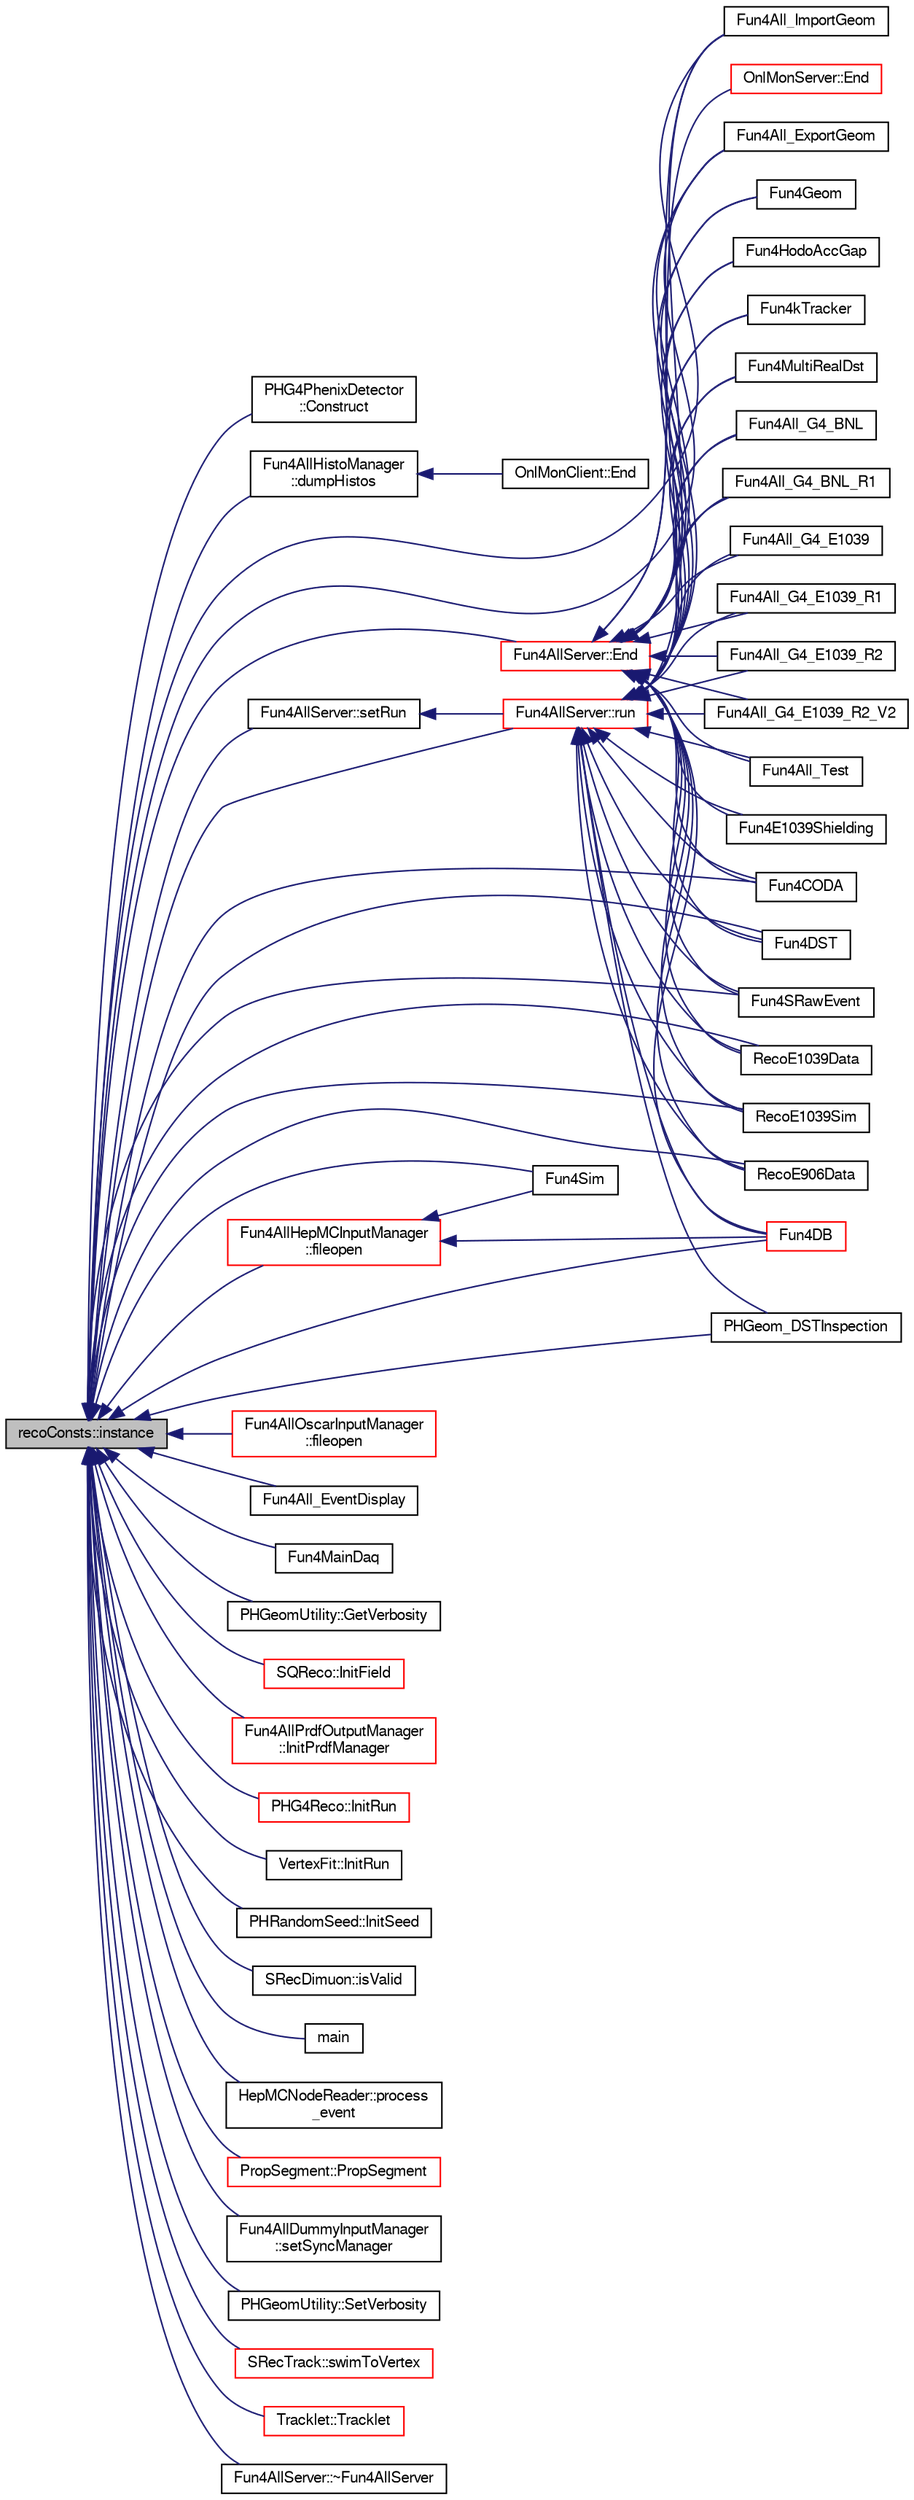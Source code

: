 digraph "recoConsts::instance"
{
  bgcolor="transparent";
  edge [fontname="FreeSans",fontsize="10",labelfontname="FreeSans",labelfontsize="10"];
  node [fontname="FreeSans",fontsize="10",shape=record];
  rankdir="LR";
  Node1 [label="recoConsts::instance",height=0.2,width=0.4,color="black", fillcolor="grey75", style="filled" fontcolor="black"];
  Node1 -> Node2 [dir="back",color="midnightblue",fontsize="10",style="solid",fontname="FreeSans"];
  Node2 [label="PHG4PhenixDetector\l::Construct",height=0.2,width=0.4,color="black",URL="$d1/d13/classPHG4PhenixDetector.html#aed5e9a8d0ba20e1fef8a48240aa06b85",tooltip="this is called by geant to actually construct all detectors "];
  Node1 -> Node3 [dir="back",color="midnightblue",fontsize="10",style="solid",fontname="FreeSans"];
  Node3 [label="Fun4AllHistoManager\l::dumpHistos",height=0.2,width=0.4,color="black",URL="$d3/d96/classFun4AllHistoManager.html#a61c2043c62739de451de3f9287832a08"];
  Node3 -> Node4 [dir="back",color="midnightblue",fontsize="10",style="solid",fontname="FreeSans"];
  Node4 [label="OnlMonClient::End",height=0.2,width=0.4,color="black",URL="$d9/d62/classOnlMonClient.html#a8e707fd7f6a89c8af8d716bdd06eed5d",tooltip="Called at the end of all processing. "];
  Node1 -> Node5 [dir="back",color="midnightblue",fontsize="10",style="solid",fontname="FreeSans"];
  Node5 [label="Fun4AllServer::End",height=0.2,width=0.4,color="red",URL="$da/d29/classFun4AllServer.html#ab7263450319ca1d5029209fde26a7af8"];
  Node5 -> Node6 [dir="back",color="midnightblue",fontsize="10",style="solid",fontname="FreeSans"];
  Node6 [label="OnlMonServer::End",height=0.2,width=0.4,color="red",URL="$d8/d38/classOnlMonServer.html#afa6a2749217b65d3de3f6fb3623c05b5"];
  Node5 -> Node7 [dir="back",color="midnightblue",fontsize="10",style="solid",fontname="FreeSans"];
  Node7 [label="Fun4All_ExportGeom",height=0.2,width=0.4,color="black",URL="$df/d51/Fun4All__ExportGeom_8C.html#a582925c51bad38d562cf19e71211adfd",tooltip="get geometry from DST file and output TGeoManager ROOT files or other formats of geometry files ..."];
  Node5 -> Node8 [dir="back",color="midnightblue",fontsize="10",style="solid",fontname="FreeSans"];
  Node8 [label="Fun4All_G4_BNL",height=0.2,width=0.4,color="black",URL="$d9/de0/Fun4All__G4__BNL_8C.html#a62a558c2bb73d1be82a65b16f52ce2e0"];
  Node5 -> Node9 [dir="back",color="midnightblue",fontsize="10",style="solid",fontname="FreeSans"];
  Node9 [label="Fun4All_G4_BNL_R1",height=0.2,width=0.4,color="black",URL="$de/dad/Fun4All__G4__BNL__R1_8C.html#a361be596f3554cfa3d0fc26346c50c31"];
  Node5 -> Node10 [dir="back",color="midnightblue",fontsize="10",style="solid",fontname="FreeSans"];
  Node10 [label="Fun4All_G4_E1039",height=0.2,width=0.4,color="black",URL="$d1/d24/Fun4All__G4__E1039_8C.html#ad81863c21df83a735c57713bc9ec59b1"];
  Node5 -> Node11 [dir="back",color="midnightblue",fontsize="10",style="solid",fontname="FreeSans"];
  Node11 [label="Fun4All_G4_E1039_R1",height=0.2,width=0.4,color="black",URL="$de/d10/Fun4All__G4__E1039__R1_8C.html#aa484b834b55e3114dfd4cd82dcd11831"];
  Node5 -> Node12 [dir="back",color="midnightblue",fontsize="10",style="solid",fontname="FreeSans"];
  Node12 [label="Fun4All_G4_E1039_R2",height=0.2,width=0.4,color="black",URL="$df/d98/Fun4All__G4__E1039__R2_8C.html#a0cc5938b98723b2d5216049aad7edb01"];
  Node5 -> Node13 [dir="back",color="midnightblue",fontsize="10",style="solid",fontname="FreeSans"];
  Node13 [label="Fun4All_G4_E1039_R2_V2",height=0.2,width=0.4,color="black",URL="$d1/d91/Fun4All__G4__E1039__R2__V2_8C.html#a89f8b08cddafb17f4ba14e509a0ca1db"];
  Node5 -> Node14 [dir="back",color="midnightblue",fontsize="10",style="solid",fontname="FreeSans"];
  Node14 [label="Fun4All_ImportGeom",height=0.2,width=0.4,color="black",URL="$d9/d0f/Fun4All__ImportGeom_8C.html#a3388968a8dae60e9eb62b1126f747b6a",tooltip="Read in a Geometry file, and output DST and ROOT TGeo files. "];
  Node5 -> Node15 [dir="back",color="midnightblue",fontsize="10",style="solid",fontname="FreeSans"];
  Node15 [label="Fun4All_Test",height=0.2,width=0.4,color="black",URL="$d5/db4/Fun4All__Test_8C.html#ae69a57ea66fbed58544200f95796a66f"];
  Node5 -> Node16 [dir="back",color="midnightblue",fontsize="10",style="solid",fontname="FreeSans"];
  Node16 [label="Fun4CODA",height=0.2,width=0.4,color="black",URL="$db/dbe/Fun4CODA_8C.html#a1bbee777074605aa2a59ddf9b2b52742"];
  Node5 -> Node17 [dir="back",color="midnightblue",fontsize="10",style="solid",fontname="FreeSans"];
  Node17 [label="Fun4DB",height=0.2,width=0.4,color="red",URL="$df/dc0/Fun4DB_8C.html#a156048b96f7485e3cc410afbc05fc286"];
  Node5 -> Node18 [dir="back",color="midnightblue",fontsize="10",style="solid",fontname="FreeSans"];
  Node18 [label="Fun4DST",height=0.2,width=0.4,color="black",URL="$de/daf/Fun4DST_8C.html#a6a43c5ad028285b022976fa872e60cbc"];
  Node5 -> Node19 [dir="back",color="midnightblue",fontsize="10",style="solid",fontname="FreeSans"];
  Node19 [label="Fun4E1039Shielding",height=0.2,width=0.4,color="black",URL="$d2/d24/Fun4E1039Shielding_8C.html#a42592782dd55d6e219305ff678a00dc2"];
  Node5 -> Node20 [dir="back",color="midnightblue",fontsize="10",style="solid",fontname="FreeSans"];
  Node20 [label="Fun4Geom",height=0.2,width=0.4,color="black",URL="$db/d7c/Fun4DumpGeom_8C.html#ac8b66de3cf15072c6969f76f6b8f7f4c"];
  Node5 -> Node21 [dir="back",color="midnightblue",fontsize="10",style="solid",fontname="FreeSans"];
  Node21 [label="Fun4HodoAccGap",height=0.2,width=0.4,color="black",URL="$d6/d6a/Fun4HodoAccGap_8C.html#a7aaa0687f144d5e7b417d7e9ac5f36da"];
  Node5 -> Node22 [dir="back",color="midnightblue",fontsize="10",style="solid",fontname="FreeSans"];
  Node22 [label="Fun4kTracker",height=0.2,width=0.4,color="black",URL="$dd/d7d/Fun4kTracker_8C.html#abe7052288e4678d0346333383ad821ff"];
  Node5 -> Node23 [dir="back",color="midnightblue",fontsize="10",style="solid",fontname="FreeSans"];
  Node23 [label="Fun4MultiRealDst",height=0.2,width=0.4,color="black",URL="$da/daa/Fun4RealDst_8C.html#aa80eadb6952b5d52a756d7cf52d05770",tooltip="Function to analyze multiple DST files. "];
  Node5 -> Node24 [dir="back",color="midnightblue",fontsize="10",style="solid",fontname="FreeSans"];
  Node24 [label="Fun4SRawEvent",height=0.2,width=0.4,color="black",URL="$d8/de7/Fun4SRawEvent_8C.html#aaa9bb2e956ce860a8cb6e7845bcc4ed5"];
  Node5 -> Node25 [dir="back",color="midnightblue",fontsize="10",style="solid",fontname="FreeSans"];
  Node25 [label="RecoE1039Data",height=0.2,width=0.4,color="black",URL="$db/dea/RecoE1039Data_8C.html#a619388c470b52b98a611cb6f18ba24c1"];
  Node5 -> Node26 [dir="back",color="midnightblue",fontsize="10",style="solid",fontname="FreeSans"];
  Node26 [label="RecoE1039Sim",height=0.2,width=0.4,color="black",URL="$d0/d9c/RecoE1039Sim_8C.html#a07edfd7b51752cb53ea50911050a8511"];
  Node5 -> Node27 [dir="back",color="midnightblue",fontsize="10",style="solid",fontname="FreeSans"];
  Node27 [label="RecoE906Data",height=0.2,width=0.4,color="black",URL="$df/d0c/RecoE906Data_8C.html#ad032525ca693000ba382d14d82bf9f2b"];
  Node1 -> Node28 [dir="back",color="midnightblue",fontsize="10",style="solid",fontname="FreeSans"];
  Node28 [label="Fun4AllOscarInputManager\l::fileopen",height=0.2,width=0.4,color="red",URL="$db/d1f/classFun4AllOscarInputManager.html#a6fbe420ea4972e895f4061bb94ab9d77"];
  Node1 -> Node29 [dir="back",color="midnightblue",fontsize="10",style="solid",fontname="FreeSans"];
  Node29 [label="Fun4AllHepMCInputManager\l::fileopen",height=0.2,width=0.4,color="red",URL="$d6/d6f/classFun4AllHepMCInputManager.html#aaf891596a876957d656c23ea03b39f1a"];
  Node29 -> Node17 [dir="back",color="midnightblue",fontsize="10",style="solid",fontname="FreeSans"];
  Node29 -> Node30 [dir="back",color="midnightblue",fontsize="10",style="solid",fontname="FreeSans"];
  Node30 [label="Fun4Sim",height=0.2,width=0.4,color="black",URL="$d5/d4a/e1039-analysis_2SimChainDev_2Fun4Sim_8C.html#a05d19d59f1955a51d54ae22957bbcf86"];
  Node1 -> Node31 [dir="back",color="midnightblue",fontsize="10",style="solid",fontname="FreeSans"];
  Node31 [label="Fun4All_EventDisplay",height=0.2,width=0.4,color="black",URL="$df/d27/Fun4All__EventDisplay_8C.html#a1882962483c970b18963752d848a9f60"];
  Node1 -> Node7 [dir="back",color="midnightblue",fontsize="10",style="solid",fontname="FreeSans"];
  Node1 -> Node14 [dir="back",color="midnightblue",fontsize="10",style="solid",fontname="FreeSans"];
  Node1 -> Node16 [dir="back",color="midnightblue",fontsize="10",style="solid",fontname="FreeSans"];
  Node1 -> Node17 [dir="back",color="midnightblue",fontsize="10",style="solid",fontname="FreeSans"];
  Node1 -> Node18 [dir="back",color="midnightblue",fontsize="10",style="solid",fontname="FreeSans"];
  Node1 -> Node32 [dir="back",color="midnightblue",fontsize="10",style="solid",fontname="FreeSans"];
  Node32 [label="Fun4MainDaq",height=0.2,width=0.4,color="black",URL="$de/d00/e1039-analysis_2OnlMonDev_2Fun4MainDaq_8C.html#ac28bfcc626ab9a3b0aea03bad954a5e5"];
  Node1 -> Node30 [dir="back",color="midnightblue",fontsize="10",style="solid",fontname="FreeSans"];
  Node1 -> Node24 [dir="back",color="midnightblue",fontsize="10",style="solid",fontname="FreeSans"];
  Node1 -> Node33 [dir="back",color="midnightblue",fontsize="10",style="solid",fontname="FreeSans"];
  Node33 [label="PHGeomUtility::GetVerbosity",height=0.2,width=0.4,color="black",URL="$d2/da1/classPHGeomUtility.html#a84ee9f9eaf686f5c98ddc1af089ae248",tooltip="Verbosity for geometry IO like, TGeoMangers. "];
  Node1 -> Node34 [dir="back",color="midnightblue",fontsize="10",style="solid",fontname="FreeSans"];
  Node34 [label="SQReco::InitField",height=0.2,width=0.4,color="red",URL="$df/df2/classSQReco.html#adc8124f9043cb5d4ddf64b03f1194796"];
  Node1 -> Node35 [dir="back",color="midnightblue",fontsize="10",style="solid",fontname="FreeSans"];
  Node35 [label="Fun4AllPrdfOutputManager\l::InitPrdfManager",height=0.2,width=0.4,color="red",URL="$d6/dc8/classFun4AllPrdfOutputManager.html#a34a327859dafb50190588e6393d8ec2b"];
  Node1 -> Node36 [dir="back",color="midnightblue",fontsize="10",style="solid",fontname="FreeSans"];
  Node36 [label="PHG4Reco::InitRun",height=0.2,width=0.4,color="red",URL="$d0/d78/classPHG4Reco.html#a9d8228ce8682c19cd6be2f6b44ec847b"];
  Node1 -> Node37 [dir="back",color="midnightblue",fontsize="10",style="solid",fontname="FreeSans"];
  Node37 [label="VertexFit::InitRun",height=0.2,width=0.4,color="black",URL="$d1/d13/classVertexFit.html#a818383ba3a5c7c386c5c8bb3328aa0a3"];
  Node1 -> Node38 [dir="back",color="midnightblue",fontsize="10",style="solid",fontname="FreeSans"];
  Node38 [label="PHRandomSeed::InitSeed",height=0.2,width=0.4,color="black",URL="$dd/d1f/classPHRandomSeed.html#a2bde8781fe8b52f6f01d4160139f4f55"];
  Node1 -> Node39 [dir="back",color="midnightblue",fontsize="10",style="solid",fontname="FreeSans"];
  Node39 [label="SRecDimuon::isValid",height=0.2,width=0.4,color="black",URL="$d3/d07/classSRecDimuon.html#a245e2442d23490160e8c07c927f103ea",tooltip="isValid returns non zero if object contains vailid data "];
  Node1 -> Node40 [dir="back",color="midnightblue",fontsize="10",style="solid",fontname="FreeSans"];
  Node40 [label="main",height=0.2,width=0.4,color="black",URL="$db/d86/test__minimum_8cxx.html#a0ddf1224851353fc92bfbff6f499fa97"];
  Node1 -> Node41 [dir="back",color="midnightblue",fontsize="10",style="solid",fontname="FreeSans"];
  Node41 [label="PHGeom_DSTInspection",height=0.2,width=0.4,color="black",URL="$d6/deb/PHGeom__DSTInspection_8C.html#a8a06a40e2950cd31dda512c040049cd0"];
  Node1 -> Node42 [dir="back",color="midnightblue",fontsize="10",style="solid",fontname="FreeSans"];
  Node42 [label="HepMCNodeReader::process\l_event",height=0.2,width=0.4,color="black",URL="$db/d6c/classHepMCNodeReader.html#aa71e336f1ee6610de412c61a1de37470"];
  Node1 -> Node43 [dir="back",color="midnightblue",fontsize="10",style="solid",fontname="FreeSans"];
  Node43 [label="PropSegment::PropSegment",height=0.2,width=0.4,color="red",URL="$d0/d1e/classPropSegment.html#a984672b14fb7d95d404576389eb9d937"];
  Node1 -> Node25 [dir="back",color="midnightblue",fontsize="10",style="solid",fontname="FreeSans"];
  Node1 -> Node26 [dir="back",color="midnightblue",fontsize="10",style="solid",fontname="FreeSans"];
  Node1 -> Node27 [dir="back",color="midnightblue",fontsize="10",style="solid",fontname="FreeSans"];
  Node1 -> Node44 [dir="back",color="midnightblue",fontsize="10",style="solid",fontname="FreeSans"];
  Node44 [label="Fun4AllServer::run",height=0.2,width=0.4,color="red",URL="$da/d29/classFun4AllServer.html#a11bbc8b2f53bc06e0b05ee202dd6372a",tooltip="run n events (0 means up to end of file) "];
  Node44 -> Node7 [dir="back",color="midnightblue",fontsize="10",style="solid",fontname="FreeSans"];
  Node44 -> Node8 [dir="back",color="midnightblue",fontsize="10",style="solid",fontname="FreeSans"];
  Node44 -> Node9 [dir="back",color="midnightblue",fontsize="10",style="solid",fontname="FreeSans"];
  Node44 -> Node10 [dir="back",color="midnightblue",fontsize="10",style="solid",fontname="FreeSans"];
  Node44 -> Node11 [dir="back",color="midnightblue",fontsize="10",style="solid",fontname="FreeSans"];
  Node44 -> Node12 [dir="back",color="midnightblue",fontsize="10",style="solid",fontname="FreeSans"];
  Node44 -> Node13 [dir="back",color="midnightblue",fontsize="10",style="solid",fontname="FreeSans"];
  Node44 -> Node14 [dir="back",color="midnightblue",fontsize="10",style="solid",fontname="FreeSans"];
  Node44 -> Node15 [dir="back",color="midnightblue",fontsize="10",style="solid",fontname="FreeSans"];
  Node44 -> Node16 [dir="back",color="midnightblue",fontsize="10",style="solid",fontname="FreeSans"];
  Node44 -> Node17 [dir="back",color="midnightblue",fontsize="10",style="solid",fontname="FreeSans"];
  Node44 -> Node18 [dir="back",color="midnightblue",fontsize="10",style="solid",fontname="FreeSans"];
  Node44 -> Node19 [dir="back",color="midnightblue",fontsize="10",style="solid",fontname="FreeSans"];
  Node44 -> Node20 [dir="back",color="midnightblue",fontsize="10",style="solid",fontname="FreeSans"];
  Node44 -> Node21 [dir="back",color="midnightblue",fontsize="10",style="solid",fontname="FreeSans"];
  Node44 -> Node22 [dir="back",color="midnightblue",fontsize="10",style="solid",fontname="FreeSans"];
  Node44 -> Node23 [dir="back",color="midnightblue",fontsize="10",style="solid",fontname="FreeSans"];
  Node44 -> Node24 [dir="back",color="midnightblue",fontsize="10",style="solid",fontname="FreeSans"];
  Node44 -> Node41 [dir="back",color="midnightblue",fontsize="10",style="solid",fontname="FreeSans"];
  Node44 -> Node25 [dir="back",color="midnightblue",fontsize="10",style="solid",fontname="FreeSans"];
  Node44 -> Node26 [dir="back",color="midnightblue",fontsize="10",style="solid",fontname="FreeSans"];
  Node44 -> Node27 [dir="back",color="midnightblue",fontsize="10",style="solid",fontname="FreeSans"];
  Node1 -> Node45 [dir="back",color="midnightblue",fontsize="10",style="solid",fontname="FreeSans"];
  Node45 [label="Fun4AllServer::setRun",height=0.2,width=0.4,color="black",URL="$da/d29/classFun4AllServer.html#af1002b9170308da078c0e14a5ac4b514"];
  Node45 -> Node44 [dir="back",color="midnightblue",fontsize="10",style="solid",fontname="FreeSans"];
  Node1 -> Node46 [dir="back",color="midnightblue",fontsize="10",style="solid",fontname="FreeSans"];
  Node46 [label="Fun4AllDummyInputManager\l::setSyncManager",height=0.2,width=0.4,color="black",URL="$df/d43/classFun4AllDummyInputManager.html#a3863cb07576f56e8e514ae272b322679"];
  Node1 -> Node47 [dir="back",color="midnightblue",fontsize="10",style="solid",fontname="FreeSans"];
  Node47 [label="PHGeomUtility::SetVerbosity",height=0.2,width=0.4,color="black",URL="$d2/da1/classPHGeomUtility.html#ab5bab1c037b85be537f586e6972c3973",tooltip="Verbosity for geometry IO like, TGeoMangers. "];
  Node1 -> Node48 [dir="back",color="midnightblue",fontsize="10",style="solid",fontname="FreeSans"];
  Node48 [label="SRecTrack::swimToVertex",height=0.2,width=0.4,color="red",URL="$d6/db1/classSRecTrack.html#ac4816a2258e2eb44694715d20b9127ab",tooltip="Simple swim to vertex. "];
  Node1 -> Node49 [dir="back",color="midnightblue",fontsize="10",style="solid",fontname="FreeSans"];
  Node49 [label="Tracklet::Tracklet",height=0.2,width=0.4,color="red",URL="$d2/d26/classTracklet.html#ab64903158530bc2b8d9fc82e7784689f"];
  Node1 -> Node50 [dir="back",color="midnightblue",fontsize="10",style="solid",fontname="FreeSans"];
  Node50 [label="Fun4AllServer::~Fun4AllServer",height=0.2,width=0.4,color="black",URL="$da/d29/classFun4AllServer.html#ae508c2fa05d45ca09e101a4db9a9807d"];
}
